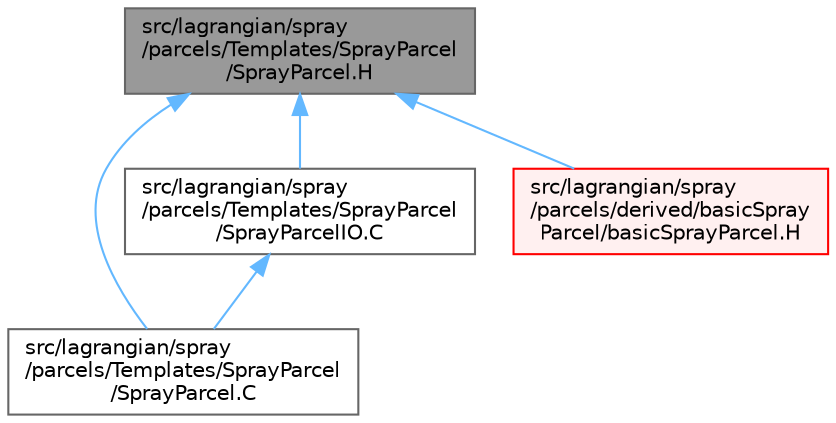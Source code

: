 digraph "src/lagrangian/spray/parcels/Templates/SprayParcel/SprayParcel.H"
{
 // LATEX_PDF_SIZE
  bgcolor="transparent";
  edge [fontname=Helvetica,fontsize=10,labelfontname=Helvetica,labelfontsize=10];
  node [fontname=Helvetica,fontsize=10,shape=box,height=0.2,width=0.4];
  Node1 [id="Node000001",label="src/lagrangian/spray\l/parcels/Templates/SprayParcel\l/SprayParcel.H",height=0.2,width=0.4,color="gray40", fillcolor="grey60", style="filled", fontcolor="black",tooltip=" "];
  Node1 -> Node2 [id="edge1_Node000001_Node000002",dir="back",color="steelblue1",style="solid",tooltip=" "];
  Node2 [id="Node000002",label="src/lagrangian/spray\l/parcels/Templates/SprayParcel\l/SprayParcel.C",height=0.2,width=0.4,color="grey40", fillcolor="white", style="filled",URL="$SprayParcel_8C.html",tooltip=" "];
  Node1 -> Node3 [id="edge2_Node000001_Node000003",dir="back",color="steelblue1",style="solid",tooltip=" "];
  Node3 [id="Node000003",label="src/lagrangian/spray\l/parcels/Templates/SprayParcel\l/SprayParcelIO.C",height=0.2,width=0.4,color="grey40", fillcolor="white", style="filled",URL="$SprayParcelIO_8C.html",tooltip=" "];
  Node3 -> Node2 [id="edge3_Node000003_Node000002",dir="back",color="steelblue1",style="solid",tooltip=" "];
  Node1 -> Node4 [id="edge4_Node000001_Node000004",dir="back",color="steelblue1",style="solid",tooltip=" "];
  Node4 [id="Node000004",label="src/lagrangian/spray\l/parcels/derived/basicSpray\lParcel/basicSprayParcel.H",height=0.2,width=0.4,color="red", fillcolor="#FFF0F0", style="filled",URL="$basicSprayParcel_8H.html",tooltip=" "];
}
